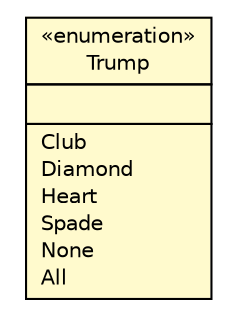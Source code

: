 #!/usr/local/bin/dot
#
# Class diagram 
# Generated by UMLGraph version R5_6 (http://www.umlgraph.org/)
#

digraph G {
	edge [fontname="Helvetica",fontsize=10,labelfontname="Helvetica",labelfontsize=10];
	node [fontname="Helvetica",fontsize=10,shape=plaintext];
	nodesep=0.25;
	ranksep=0.5;
	// Common.Trump
	c2563 [label=<<table title="Common.Trump" border="0" cellborder="1" cellspacing="0" cellpadding="2" port="p" bgcolor="lemonChiffon" href="./Trump.html">
		<tr><td><table border="0" cellspacing="0" cellpadding="1">
<tr><td align="center" balign="center"> &#171;enumeration&#187; </td></tr>
<tr><td align="center" balign="center"> Trump </td></tr>
		</table></td></tr>
		<tr><td><table border="0" cellspacing="0" cellpadding="1">
<tr><td align="left" balign="left">  </td></tr>
		</table></td></tr>
		<tr><td><table border="0" cellspacing="0" cellpadding="1">
<tr><td align="left" balign="left"> Club </td></tr>
<tr><td align="left" balign="left"> Diamond </td></tr>
<tr><td align="left" balign="left"> Heart </td></tr>
<tr><td align="left" balign="left"> Spade </td></tr>
<tr><td align="left" balign="left"> None </td></tr>
<tr><td align="left" balign="left"> All </td></tr>
		</table></td></tr>
		</table>>, URL="./Trump.html", fontname="Helvetica", fontcolor="black", fontsize=10.0];
}

